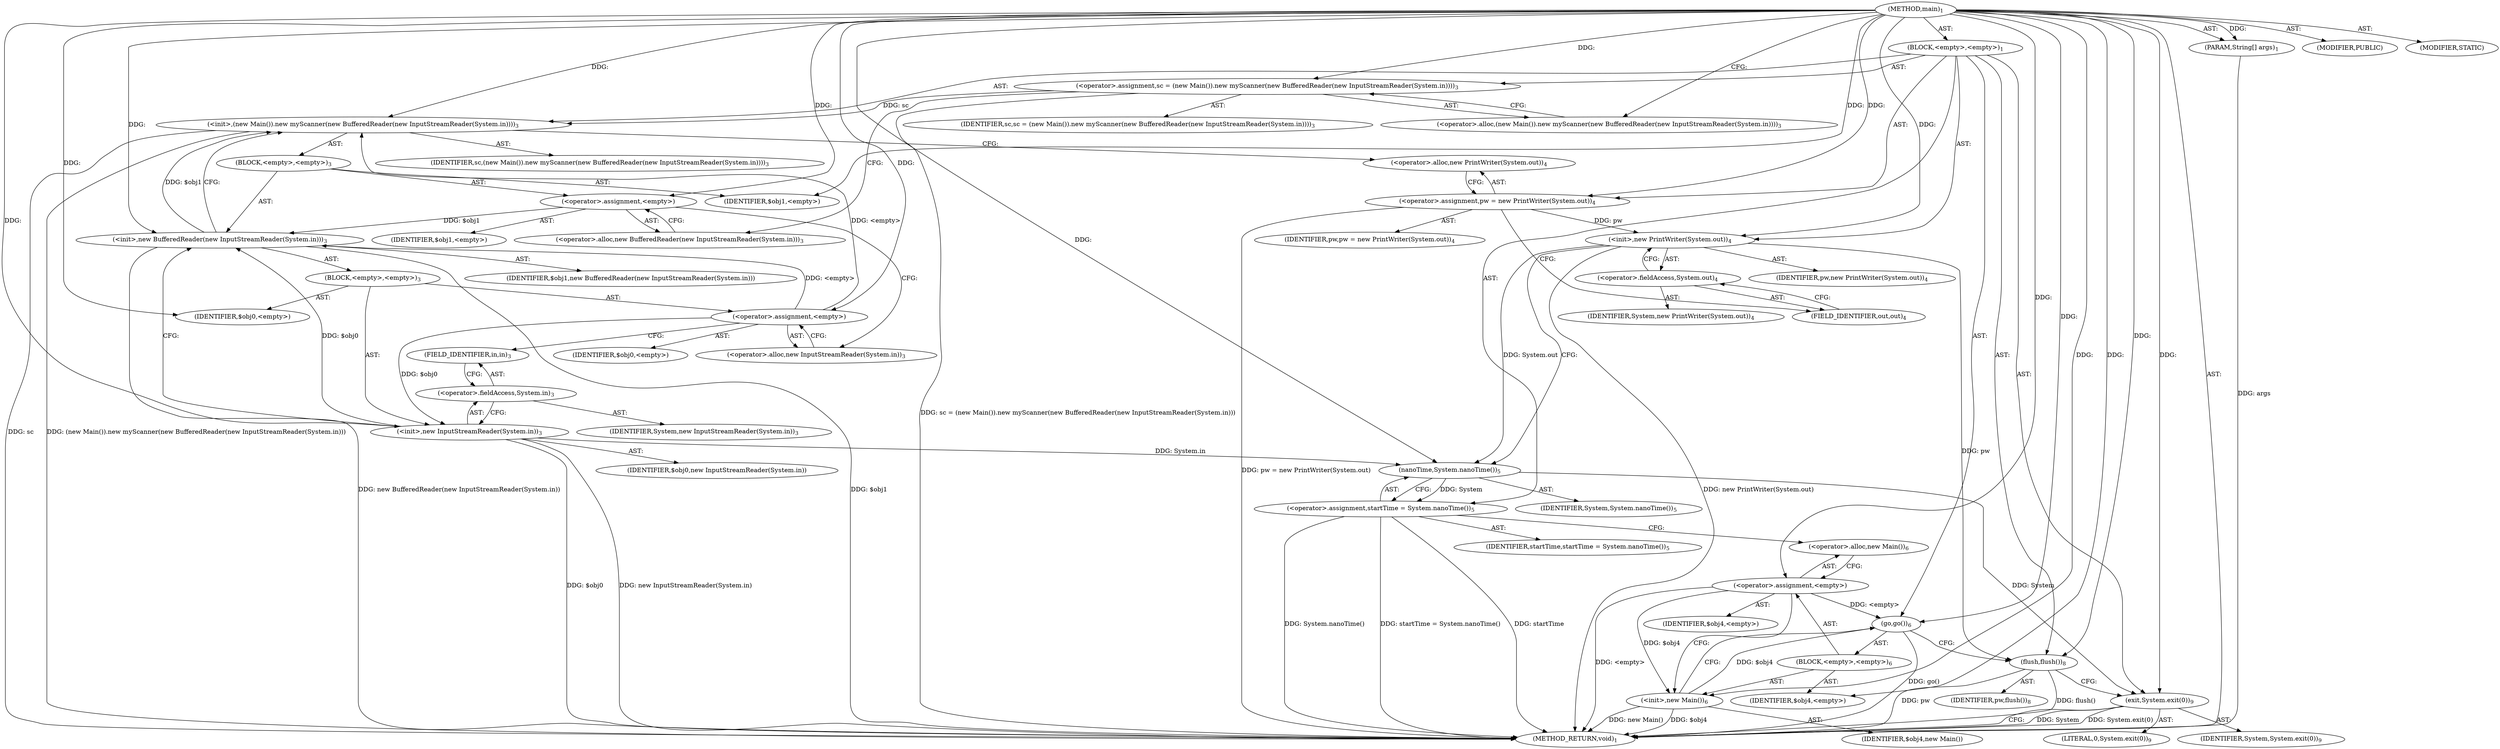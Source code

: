 digraph "main" {  
"17" [label = <(METHOD,main)<SUB>1</SUB>> ]
"18" [label = <(PARAM,String[] args)<SUB>1</SUB>> ]
"19" [label = <(BLOCK,&lt;empty&gt;,&lt;empty&gt;)<SUB>1</SUB>> ]
"20" [label = <(&lt;operator&gt;.assignment,sc = (new Main()).new myScanner(new BufferedReader(new InputStreamReader(System.in))))<SUB>3</SUB>> ]
"21" [label = <(IDENTIFIER,sc,sc = (new Main()).new myScanner(new BufferedReader(new InputStreamReader(System.in))))<SUB>3</SUB>> ]
"22" [label = <(&lt;operator&gt;.alloc,(new Main()).new myScanner(new BufferedReader(new InputStreamReader(System.in))))<SUB>3</SUB>> ]
"23" [label = <(&lt;init&gt;,(new Main()).new myScanner(new BufferedReader(new InputStreamReader(System.in))))<SUB>3</SUB>> ]
"24" [label = <(IDENTIFIER,sc,(new Main()).new myScanner(new BufferedReader(new InputStreamReader(System.in))))<SUB>3</SUB>> ]
"25" [label = <(BLOCK,&lt;empty&gt;,&lt;empty&gt;)<SUB>3</SUB>> ]
"26" [label = <(&lt;operator&gt;.assignment,&lt;empty&gt;)> ]
"27" [label = <(IDENTIFIER,$obj1,&lt;empty&gt;)> ]
"28" [label = <(&lt;operator&gt;.alloc,new BufferedReader(new InputStreamReader(System.in)))<SUB>3</SUB>> ]
"29" [label = <(&lt;init&gt;,new BufferedReader(new InputStreamReader(System.in)))<SUB>3</SUB>> ]
"30" [label = <(IDENTIFIER,$obj1,new BufferedReader(new InputStreamReader(System.in)))> ]
"31" [label = <(BLOCK,&lt;empty&gt;,&lt;empty&gt;)<SUB>3</SUB>> ]
"32" [label = <(&lt;operator&gt;.assignment,&lt;empty&gt;)> ]
"33" [label = <(IDENTIFIER,$obj0,&lt;empty&gt;)> ]
"34" [label = <(&lt;operator&gt;.alloc,new InputStreamReader(System.in))<SUB>3</SUB>> ]
"35" [label = <(&lt;init&gt;,new InputStreamReader(System.in))<SUB>3</SUB>> ]
"36" [label = <(IDENTIFIER,$obj0,new InputStreamReader(System.in))> ]
"37" [label = <(&lt;operator&gt;.fieldAccess,System.in)<SUB>3</SUB>> ]
"38" [label = <(IDENTIFIER,System,new InputStreamReader(System.in))<SUB>3</SUB>> ]
"39" [label = <(FIELD_IDENTIFIER,in,in)<SUB>3</SUB>> ]
"40" [label = <(IDENTIFIER,$obj0,&lt;empty&gt;)> ]
"41" [label = <(IDENTIFIER,$obj1,&lt;empty&gt;)> ]
"42" [label = <(&lt;operator&gt;.assignment,pw = new PrintWriter(System.out))<SUB>4</SUB>> ]
"43" [label = <(IDENTIFIER,pw,pw = new PrintWriter(System.out))<SUB>4</SUB>> ]
"44" [label = <(&lt;operator&gt;.alloc,new PrintWriter(System.out))<SUB>4</SUB>> ]
"45" [label = <(&lt;init&gt;,new PrintWriter(System.out))<SUB>4</SUB>> ]
"46" [label = <(IDENTIFIER,pw,new PrintWriter(System.out))<SUB>4</SUB>> ]
"47" [label = <(&lt;operator&gt;.fieldAccess,System.out)<SUB>4</SUB>> ]
"48" [label = <(IDENTIFIER,System,new PrintWriter(System.out))<SUB>4</SUB>> ]
"49" [label = <(FIELD_IDENTIFIER,out,out)<SUB>4</SUB>> ]
"50" [label = <(&lt;operator&gt;.assignment,startTime = System.nanoTime())<SUB>5</SUB>> ]
"51" [label = <(IDENTIFIER,startTime,startTime = System.nanoTime())<SUB>5</SUB>> ]
"52" [label = <(nanoTime,System.nanoTime())<SUB>5</SUB>> ]
"53" [label = <(IDENTIFIER,System,System.nanoTime())<SUB>5</SUB>> ]
"54" [label = <(go,go())<SUB>6</SUB>> ]
"55" [label = <(BLOCK,&lt;empty&gt;,&lt;empty&gt;)<SUB>6</SUB>> ]
"56" [label = <(&lt;operator&gt;.assignment,&lt;empty&gt;)> ]
"57" [label = <(IDENTIFIER,$obj4,&lt;empty&gt;)> ]
"58" [label = <(&lt;operator&gt;.alloc,new Main())<SUB>6</SUB>> ]
"59" [label = <(&lt;init&gt;,new Main())<SUB>6</SUB>> ]
"60" [label = <(IDENTIFIER,$obj4,new Main())> ]
"61" [label = <(IDENTIFIER,$obj4,&lt;empty&gt;)> ]
"62" [label = <(flush,flush())<SUB>8</SUB>> ]
"63" [label = <(IDENTIFIER,pw,flush())<SUB>8</SUB>> ]
"64" [label = <(exit,System.exit(0))<SUB>9</SUB>> ]
"65" [label = <(IDENTIFIER,System,System.exit(0))<SUB>9</SUB>> ]
"66" [label = <(LITERAL,0,System.exit(0))<SUB>9</SUB>> ]
"67" [label = <(MODIFIER,PUBLIC)> ]
"68" [label = <(MODIFIER,STATIC)> ]
"69" [label = <(METHOD_RETURN,void)<SUB>1</SUB>> ]
  "17" -> "18"  [ label = "AST: "] 
  "17" -> "19"  [ label = "AST: "] 
  "17" -> "67"  [ label = "AST: "] 
  "17" -> "68"  [ label = "AST: "] 
  "17" -> "69"  [ label = "AST: "] 
  "19" -> "20"  [ label = "AST: "] 
  "19" -> "23"  [ label = "AST: "] 
  "19" -> "42"  [ label = "AST: "] 
  "19" -> "45"  [ label = "AST: "] 
  "19" -> "50"  [ label = "AST: "] 
  "19" -> "54"  [ label = "AST: "] 
  "19" -> "62"  [ label = "AST: "] 
  "19" -> "64"  [ label = "AST: "] 
  "20" -> "21"  [ label = "AST: "] 
  "20" -> "22"  [ label = "AST: "] 
  "23" -> "24"  [ label = "AST: "] 
  "23" -> "25"  [ label = "AST: "] 
  "25" -> "26"  [ label = "AST: "] 
  "25" -> "29"  [ label = "AST: "] 
  "25" -> "41"  [ label = "AST: "] 
  "26" -> "27"  [ label = "AST: "] 
  "26" -> "28"  [ label = "AST: "] 
  "29" -> "30"  [ label = "AST: "] 
  "29" -> "31"  [ label = "AST: "] 
  "31" -> "32"  [ label = "AST: "] 
  "31" -> "35"  [ label = "AST: "] 
  "31" -> "40"  [ label = "AST: "] 
  "32" -> "33"  [ label = "AST: "] 
  "32" -> "34"  [ label = "AST: "] 
  "35" -> "36"  [ label = "AST: "] 
  "35" -> "37"  [ label = "AST: "] 
  "37" -> "38"  [ label = "AST: "] 
  "37" -> "39"  [ label = "AST: "] 
  "42" -> "43"  [ label = "AST: "] 
  "42" -> "44"  [ label = "AST: "] 
  "45" -> "46"  [ label = "AST: "] 
  "45" -> "47"  [ label = "AST: "] 
  "47" -> "48"  [ label = "AST: "] 
  "47" -> "49"  [ label = "AST: "] 
  "50" -> "51"  [ label = "AST: "] 
  "50" -> "52"  [ label = "AST: "] 
  "52" -> "53"  [ label = "AST: "] 
  "54" -> "55"  [ label = "AST: "] 
  "55" -> "56"  [ label = "AST: "] 
  "55" -> "59"  [ label = "AST: "] 
  "55" -> "61"  [ label = "AST: "] 
  "56" -> "57"  [ label = "AST: "] 
  "56" -> "58"  [ label = "AST: "] 
  "59" -> "60"  [ label = "AST: "] 
  "62" -> "63"  [ label = "AST: "] 
  "64" -> "65"  [ label = "AST: "] 
  "64" -> "66"  [ label = "AST: "] 
  "20" -> "28"  [ label = "CFG: "] 
  "23" -> "44"  [ label = "CFG: "] 
  "42" -> "49"  [ label = "CFG: "] 
  "45" -> "52"  [ label = "CFG: "] 
  "50" -> "58"  [ label = "CFG: "] 
  "54" -> "62"  [ label = "CFG: "] 
  "62" -> "64"  [ label = "CFG: "] 
  "64" -> "69"  [ label = "CFG: "] 
  "22" -> "20"  [ label = "CFG: "] 
  "44" -> "42"  [ label = "CFG: "] 
  "47" -> "45"  [ label = "CFG: "] 
  "52" -> "50"  [ label = "CFG: "] 
  "26" -> "34"  [ label = "CFG: "] 
  "29" -> "23"  [ label = "CFG: "] 
  "49" -> "47"  [ label = "CFG: "] 
  "56" -> "59"  [ label = "CFG: "] 
  "59" -> "54"  [ label = "CFG: "] 
  "28" -> "26"  [ label = "CFG: "] 
  "58" -> "56"  [ label = "CFG: "] 
  "32" -> "39"  [ label = "CFG: "] 
  "35" -> "29"  [ label = "CFG: "] 
  "34" -> "32"  [ label = "CFG: "] 
  "37" -> "35"  [ label = "CFG: "] 
  "39" -> "37"  [ label = "CFG: "] 
  "17" -> "22"  [ label = "CFG: "] 
  "18" -> "69"  [ label = "DDG: args"] 
  "20" -> "69"  [ label = "DDG: sc = (new Main()).new myScanner(new BufferedReader(new InputStreamReader(System.in)))"] 
  "23" -> "69"  [ label = "DDG: sc"] 
  "29" -> "69"  [ label = "DDG: $obj1"] 
  "35" -> "69"  [ label = "DDG: $obj0"] 
  "35" -> "69"  [ label = "DDG: new InputStreamReader(System.in)"] 
  "29" -> "69"  [ label = "DDG: new BufferedReader(new InputStreamReader(System.in))"] 
  "23" -> "69"  [ label = "DDG: (new Main()).new myScanner(new BufferedReader(new InputStreamReader(System.in)))"] 
  "42" -> "69"  [ label = "DDG: pw = new PrintWriter(System.out)"] 
  "45" -> "69"  [ label = "DDG: new PrintWriter(System.out)"] 
  "50" -> "69"  [ label = "DDG: System.nanoTime()"] 
  "50" -> "69"  [ label = "DDG: startTime = System.nanoTime()"] 
  "56" -> "69"  [ label = "DDG: &lt;empty&gt;"] 
  "59" -> "69"  [ label = "DDG: $obj4"] 
  "59" -> "69"  [ label = "DDG: new Main()"] 
  "54" -> "69"  [ label = "DDG: go()"] 
  "62" -> "69"  [ label = "DDG: pw"] 
  "62" -> "69"  [ label = "DDG: flush()"] 
  "64" -> "69"  [ label = "DDG: System"] 
  "64" -> "69"  [ label = "DDG: System.exit(0)"] 
  "50" -> "69"  [ label = "DDG: startTime"] 
  "17" -> "18"  [ label = "DDG: "] 
  "17" -> "20"  [ label = "DDG: "] 
  "17" -> "42"  [ label = "DDG: "] 
  "52" -> "50"  [ label = "DDG: System"] 
  "20" -> "23"  [ label = "DDG: sc"] 
  "17" -> "23"  [ label = "DDG: "] 
  "32" -> "23"  [ label = "DDG: &lt;empty&gt;"] 
  "29" -> "23"  [ label = "DDG: $obj1"] 
  "42" -> "45"  [ label = "DDG: pw"] 
  "17" -> "45"  [ label = "DDG: "] 
  "56" -> "54"  [ label = "DDG: &lt;empty&gt;"] 
  "59" -> "54"  [ label = "DDG: $obj4"] 
  "17" -> "54"  [ label = "DDG: "] 
  "45" -> "62"  [ label = "DDG: pw"] 
  "17" -> "62"  [ label = "DDG: "] 
  "52" -> "64"  [ label = "DDG: System"] 
  "17" -> "64"  [ label = "DDG: "] 
  "17" -> "26"  [ label = "DDG: "] 
  "17" -> "41"  [ label = "DDG: "] 
  "35" -> "52"  [ label = "DDG: System.in"] 
  "45" -> "52"  [ label = "DDG: System.out"] 
  "17" -> "52"  [ label = "DDG: "] 
  "17" -> "56"  [ label = "DDG: "] 
  "17" -> "61"  [ label = "DDG: "] 
  "26" -> "29"  [ label = "DDG: $obj1"] 
  "17" -> "29"  [ label = "DDG: "] 
  "32" -> "29"  [ label = "DDG: &lt;empty&gt;"] 
  "35" -> "29"  [ label = "DDG: $obj0"] 
  "56" -> "59"  [ label = "DDG: $obj4"] 
  "17" -> "59"  [ label = "DDG: "] 
  "17" -> "32"  [ label = "DDG: "] 
  "17" -> "40"  [ label = "DDG: "] 
  "32" -> "35"  [ label = "DDG: $obj0"] 
  "17" -> "35"  [ label = "DDG: "] 
}
